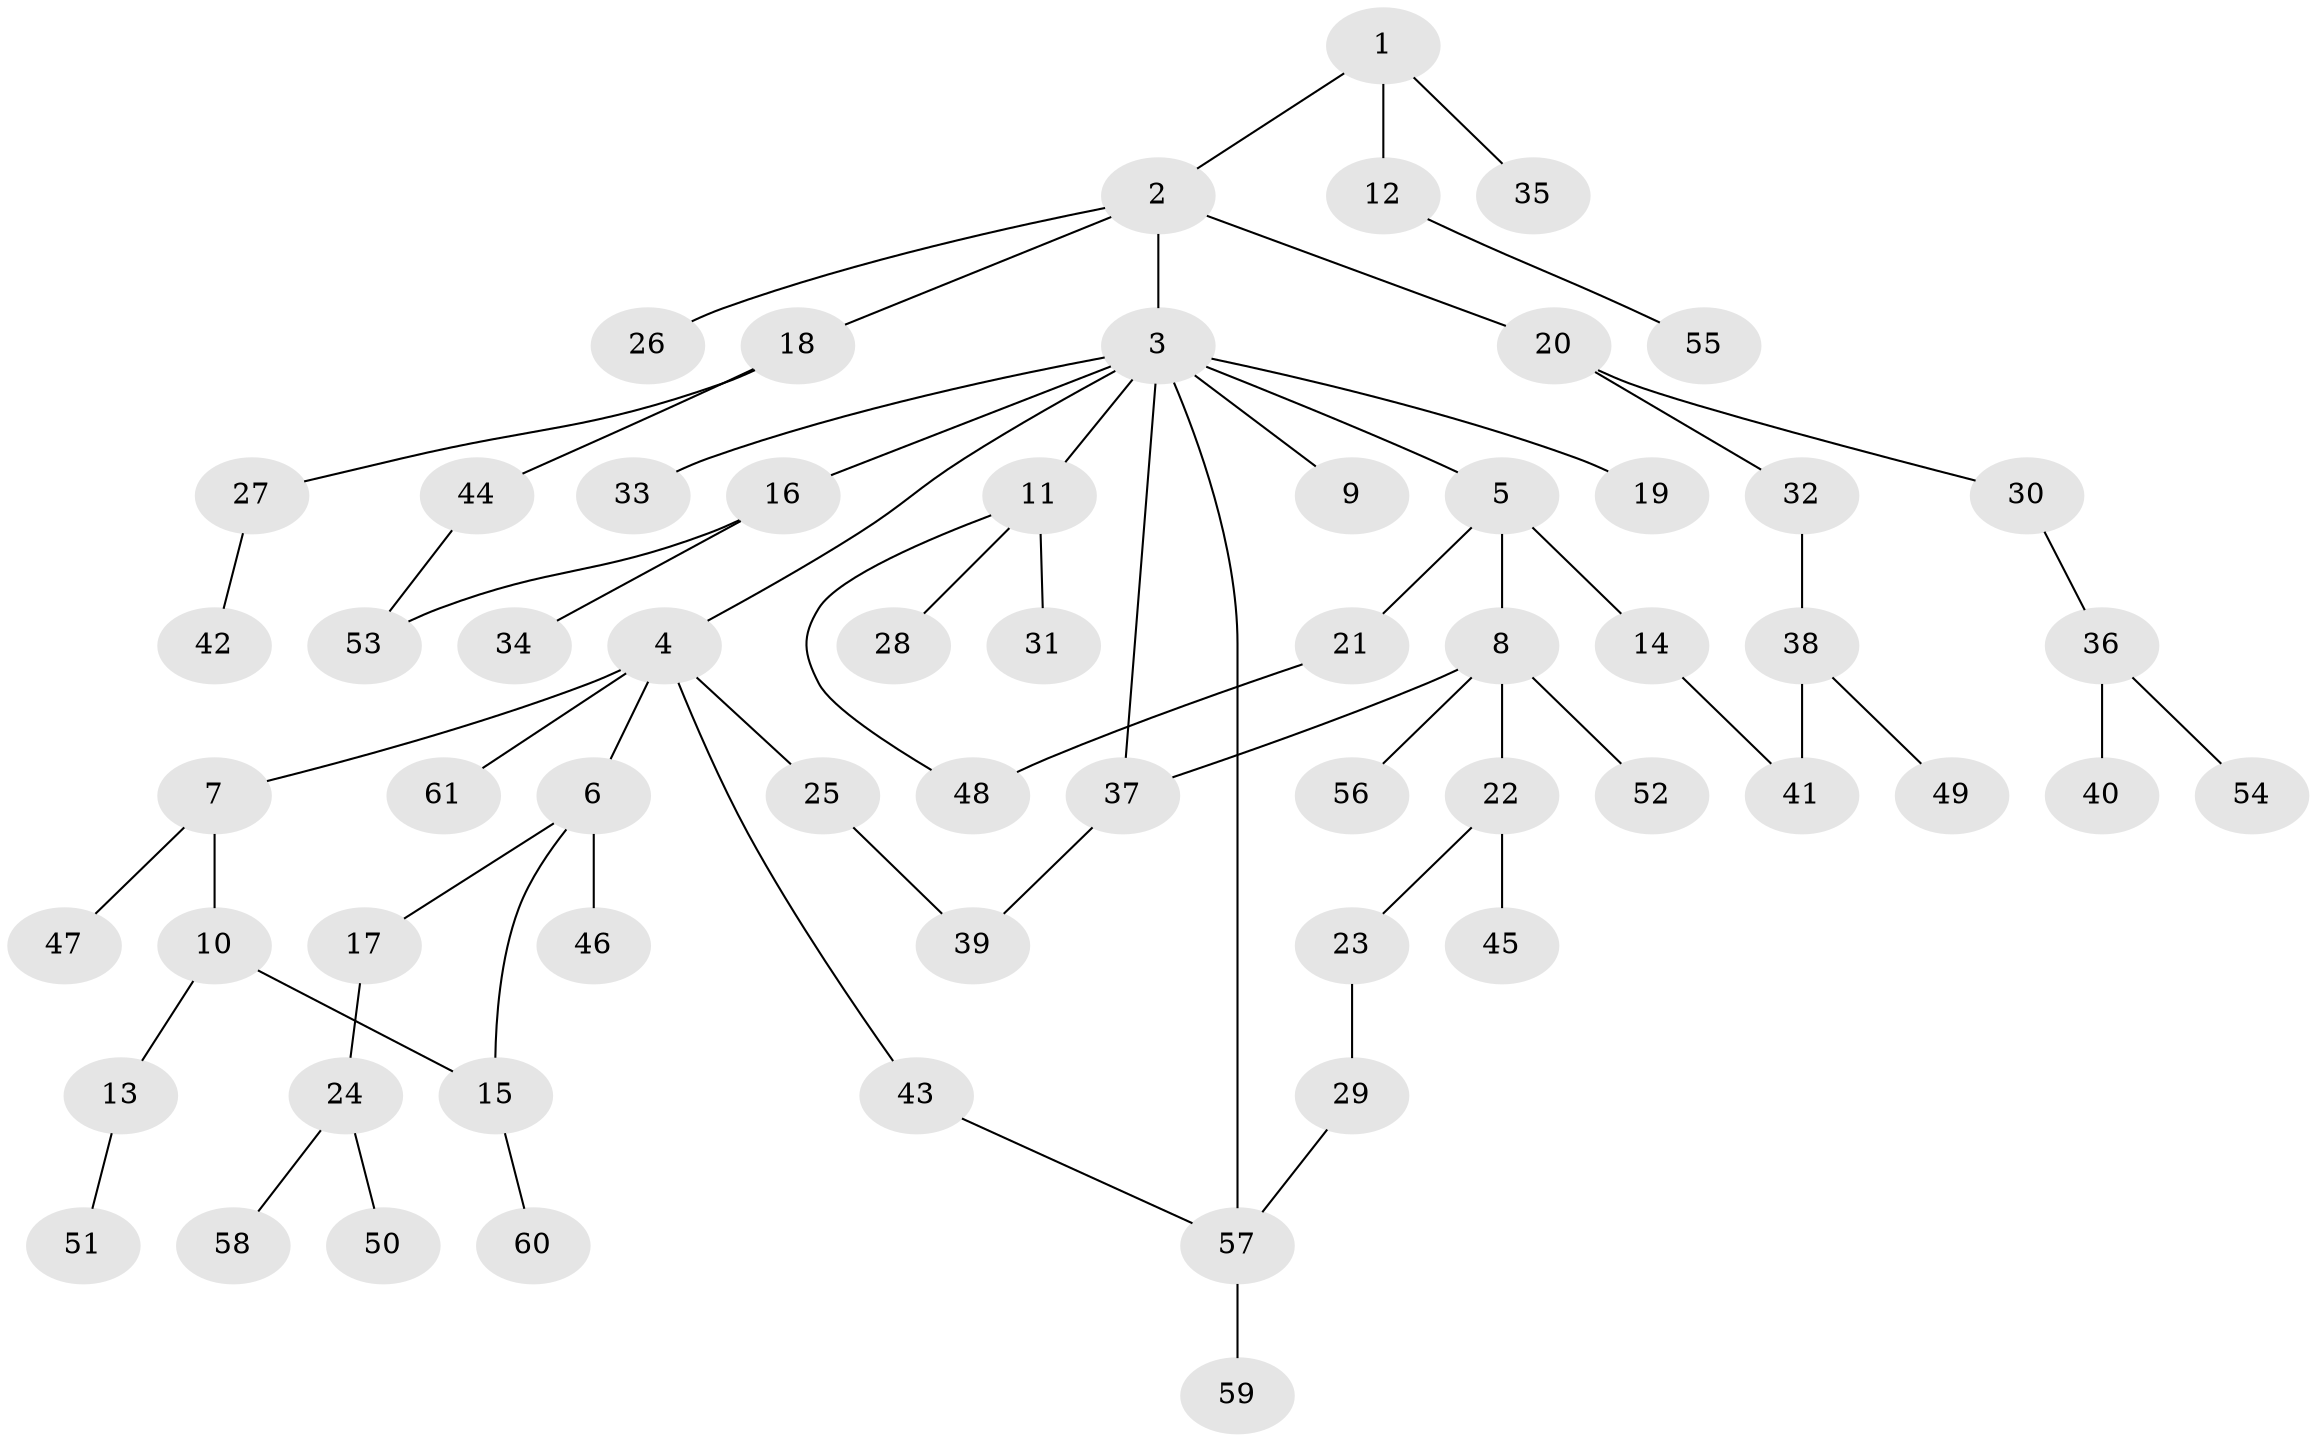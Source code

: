 // coarse degree distribution, {2: 0.4418604651162791, 4: 0.09302325581395349, 9: 0.023255813953488372, 5: 0.023255813953488372, 3: 0.16279069767441862, 1: 0.2558139534883721}
// Generated by graph-tools (version 1.1) at 2025/48/03/04/25 22:48:49]
// undirected, 61 vertices, 68 edges
graph export_dot {
  node [color=gray90,style=filled];
  1;
  2;
  3;
  4;
  5;
  6;
  7;
  8;
  9;
  10;
  11;
  12;
  13;
  14;
  15;
  16;
  17;
  18;
  19;
  20;
  21;
  22;
  23;
  24;
  25;
  26;
  27;
  28;
  29;
  30;
  31;
  32;
  33;
  34;
  35;
  36;
  37;
  38;
  39;
  40;
  41;
  42;
  43;
  44;
  45;
  46;
  47;
  48;
  49;
  50;
  51;
  52;
  53;
  54;
  55;
  56;
  57;
  58;
  59;
  60;
  61;
  1 -- 2;
  1 -- 12;
  1 -- 35;
  2 -- 3;
  2 -- 18;
  2 -- 20;
  2 -- 26;
  3 -- 4;
  3 -- 5;
  3 -- 9;
  3 -- 11;
  3 -- 16;
  3 -- 19;
  3 -- 33;
  3 -- 37;
  3 -- 57;
  4 -- 6;
  4 -- 7;
  4 -- 25;
  4 -- 43;
  4 -- 61;
  5 -- 8;
  5 -- 14;
  5 -- 21;
  6 -- 15;
  6 -- 17;
  6 -- 46;
  7 -- 10;
  7 -- 47;
  8 -- 22;
  8 -- 52;
  8 -- 56;
  8 -- 37;
  10 -- 13;
  10 -- 15;
  11 -- 28;
  11 -- 31;
  11 -- 48;
  12 -- 55;
  13 -- 51;
  14 -- 41;
  15 -- 60;
  16 -- 34;
  16 -- 53;
  17 -- 24;
  18 -- 27;
  18 -- 44;
  20 -- 30;
  20 -- 32;
  21 -- 48;
  22 -- 23;
  22 -- 45;
  23 -- 29;
  24 -- 50;
  24 -- 58;
  25 -- 39;
  27 -- 42;
  29 -- 57;
  30 -- 36;
  32 -- 38;
  36 -- 40;
  36 -- 54;
  37 -- 39;
  38 -- 49;
  38 -- 41;
  43 -- 57;
  44 -- 53;
  57 -- 59;
}
